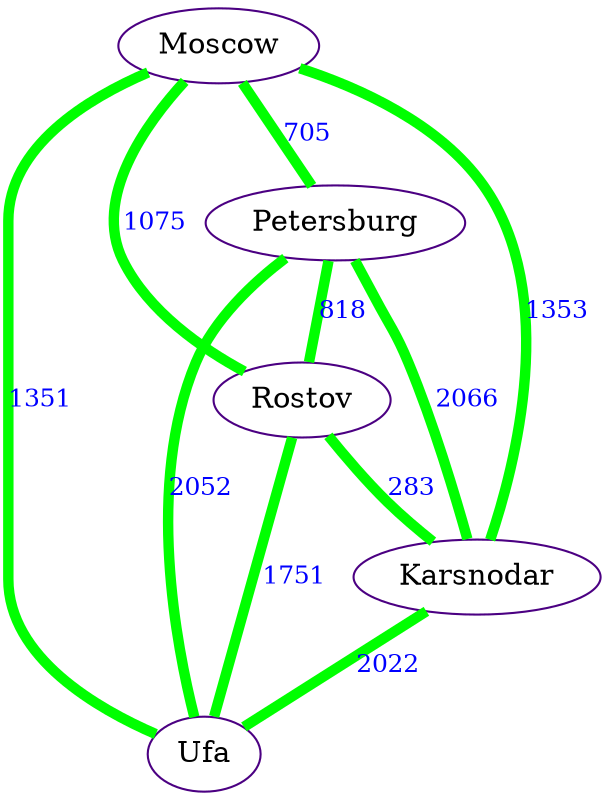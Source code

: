 graph G
{
        edge[color="gray54",fontcolor="blue",fontsize=12, len=5, penwidth=5.0];
        node[color="indigo",fontsize=14];

        Moscow -- Petersburg [label="705" color=green];
        Moscow -- Rostov [label="1075" color=green];
        Moscow -- Karsnodar [label="1353" color=green];
        Moscow -- Ufa [label="1351" color=green];
        Petersburg -- Rostov [label="818" color=green];
        Petersburg -- Karsnodar [label="2066" color=green];
        Petersburg -- Ufa [label="2052" color=green];
        Rostov -- Karsnodar [label="283" color=green];
        Rostov -- Ufa [label="1751" color=green];
        Karsnodar -- Ufa [label="2022" color=green];
}
